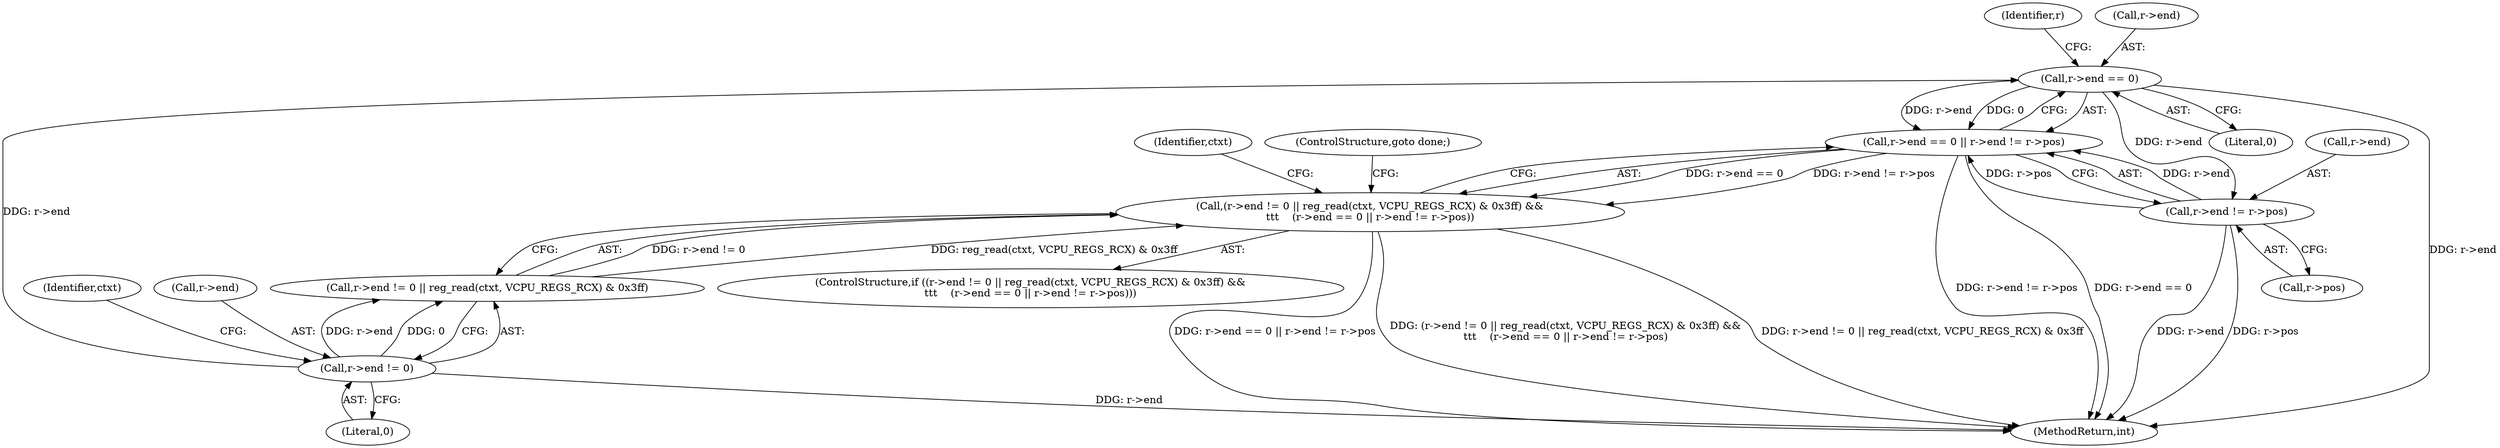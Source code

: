 digraph "0_linux_234f3ce485d54017f15cf5e0699cff4100121601_8@pointer" {
"1001160" [label="(Call,r->end == 0)"];
"1001149" [label="(Call,r->end != 0)"];
"1001159" [label="(Call,r->end == 0 || r->end != r->pos)"];
"1001147" [label="(Call,(r->end != 0 || reg_read(ctxt, VCPU_REGS_RCX) & 0x3ff) &&\n\t\t\t    (r->end == 0 || r->end != r->pos))"];
"1001165" [label="(Call,r->end != r->pos)"];
"1001176" [label="(Identifier,ctxt)"];
"1001160" [label="(Call,r->end == 0)"];
"1001146" [label="(ControlStructure,if ((r->end != 0 || reg_read(ctxt, VCPU_REGS_RCX) & 0x3ff) &&\n\t\t\t    (r->end == 0 || r->end != r->pos)))"];
"1001166" [label="(Call,r->end)"];
"1001156" [label="(Identifier,ctxt)"];
"1001153" [label="(Literal,0)"];
"1001164" [label="(Literal,0)"];
"1001147" [label="(Call,(r->end != 0 || reg_read(ctxt, VCPU_REGS_RCX) & 0x3ff) &&\n\t\t\t    (r->end == 0 || r->end != r->pos))"];
"1001159" [label="(Call,r->end == 0 || r->end != r->pos)"];
"1001480" [label="(MethodReturn,int)"];
"1001165" [label="(Call,r->end != r->pos)"];
"1001184" [label="(ControlStructure,goto done;)"];
"1001150" [label="(Call,r->end)"];
"1001169" [label="(Call,r->pos)"];
"1001148" [label="(Call,r->end != 0 || reg_read(ctxt, VCPU_REGS_RCX) & 0x3ff)"];
"1001149" [label="(Call,r->end != 0)"];
"1001167" [label="(Identifier,r)"];
"1001161" [label="(Call,r->end)"];
"1001160" -> "1001159"  [label="AST: "];
"1001160" -> "1001164"  [label="CFG: "];
"1001161" -> "1001160"  [label="AST: "];
"1001164" -> "1001160"  [label="AST: "];
"1001167" -> "1001160"  [label="CFG: "];
"1001159" -> "1001160"  [label="CFG: "];
"1001160" -> "1001480"  [label="DDG: r->end"];
"1001160" -> "1001159"  [label="DDG: r->end"];
"1001160" -> "1001159"  [label="DDG: 0"];
"1001149" -> "1001160"  [label="DDG: r->end"];
"1001160" -> "1001165"  [label="DDG: r->end"];
"1001149" -> "1001148"  [label="AST: "];
"1001149" -> "1001153"  [label="CFG: "];
"1001150" -> "1001149"  [label="AST: "];
"1001153" -> "1001149"  [label="AST: "];
"1001156" -> "1001149"  [label="CFG: "];
"1001148" -> "1001149"  [label="CFG: "];
"1001149" -> "1001480"  [label="DDG: r->end"];
"1001149" -> "1001148"  [label="DDG: r->end"];
"1001149" -> "1001148"  [label="DDG: 0"];
"1001159" -> "1001147"  [label="AST: "];
"1001159" -> "1001165"  [label="CFG: "];
"1001165" -> "1001159"  [label="AST: "];
"1001147" -> "1001159"  [label="CFG: "];
"1001159" -> "1001480"  [label="DDG: r->end != r->pos"];
"1001159" -> "1001480"  [label="DDG: r->end == 0"];
"1001159" -> "1001147"  [label="DDG: r->end == 0"];
"1001159" -> "1001147"  [label="DDG: r->end != r->pos"];
"1001165" -> "1001159"  [label="DDG: r->end"];
"1001165" -> "1001159"  [label="DDG: r->pos"];
"1001147" -> "1001146"  [label="AST: "];
"1001147" -> "1001148"  [label="CFG: "];
"1001148" -> "1001147"  [label="AST: "];
"1001176" -> "1001147"  [label="CFG: "];
"1001184" -> "1001147"  [label="CFG: "];
"1001147" -> "1001480"  [label="DDG: r->end != 0 || reg_read(ctxt, VCPU_REGS_RCX) & 0x3ff"];
"1001147" -> "1001480"  [label="DDG: r->end == 0 || r->end != r->pos"];
"1001147" -> "1001480"  [label="DDG: (r->end != 0 || reg_read(ctxt, VCPU_REGS_RCX) & 0x3ff) &&\n\t\t\t    (r->end == 0 || r->end != r->pos)"];
"1001148" -> "1001147"  [label="DDG: r->end != 0"];
"1001148" -> "1001147"  [label="DDG: reg_read(ctxt, VCPU_REGS_RCX) & 0x3ff"];
"1001165" -> "1001169"  [label="CFG: "];
"1001166" -> "1001165"  [label="AST: "];
"1001169" -> "1001165"  [label="AST: "];
"1001165" -> "1001480"  [label="DDG: r->end"];
"1001165" -> "1001480"  [label="DDG: r->pos"];
}
